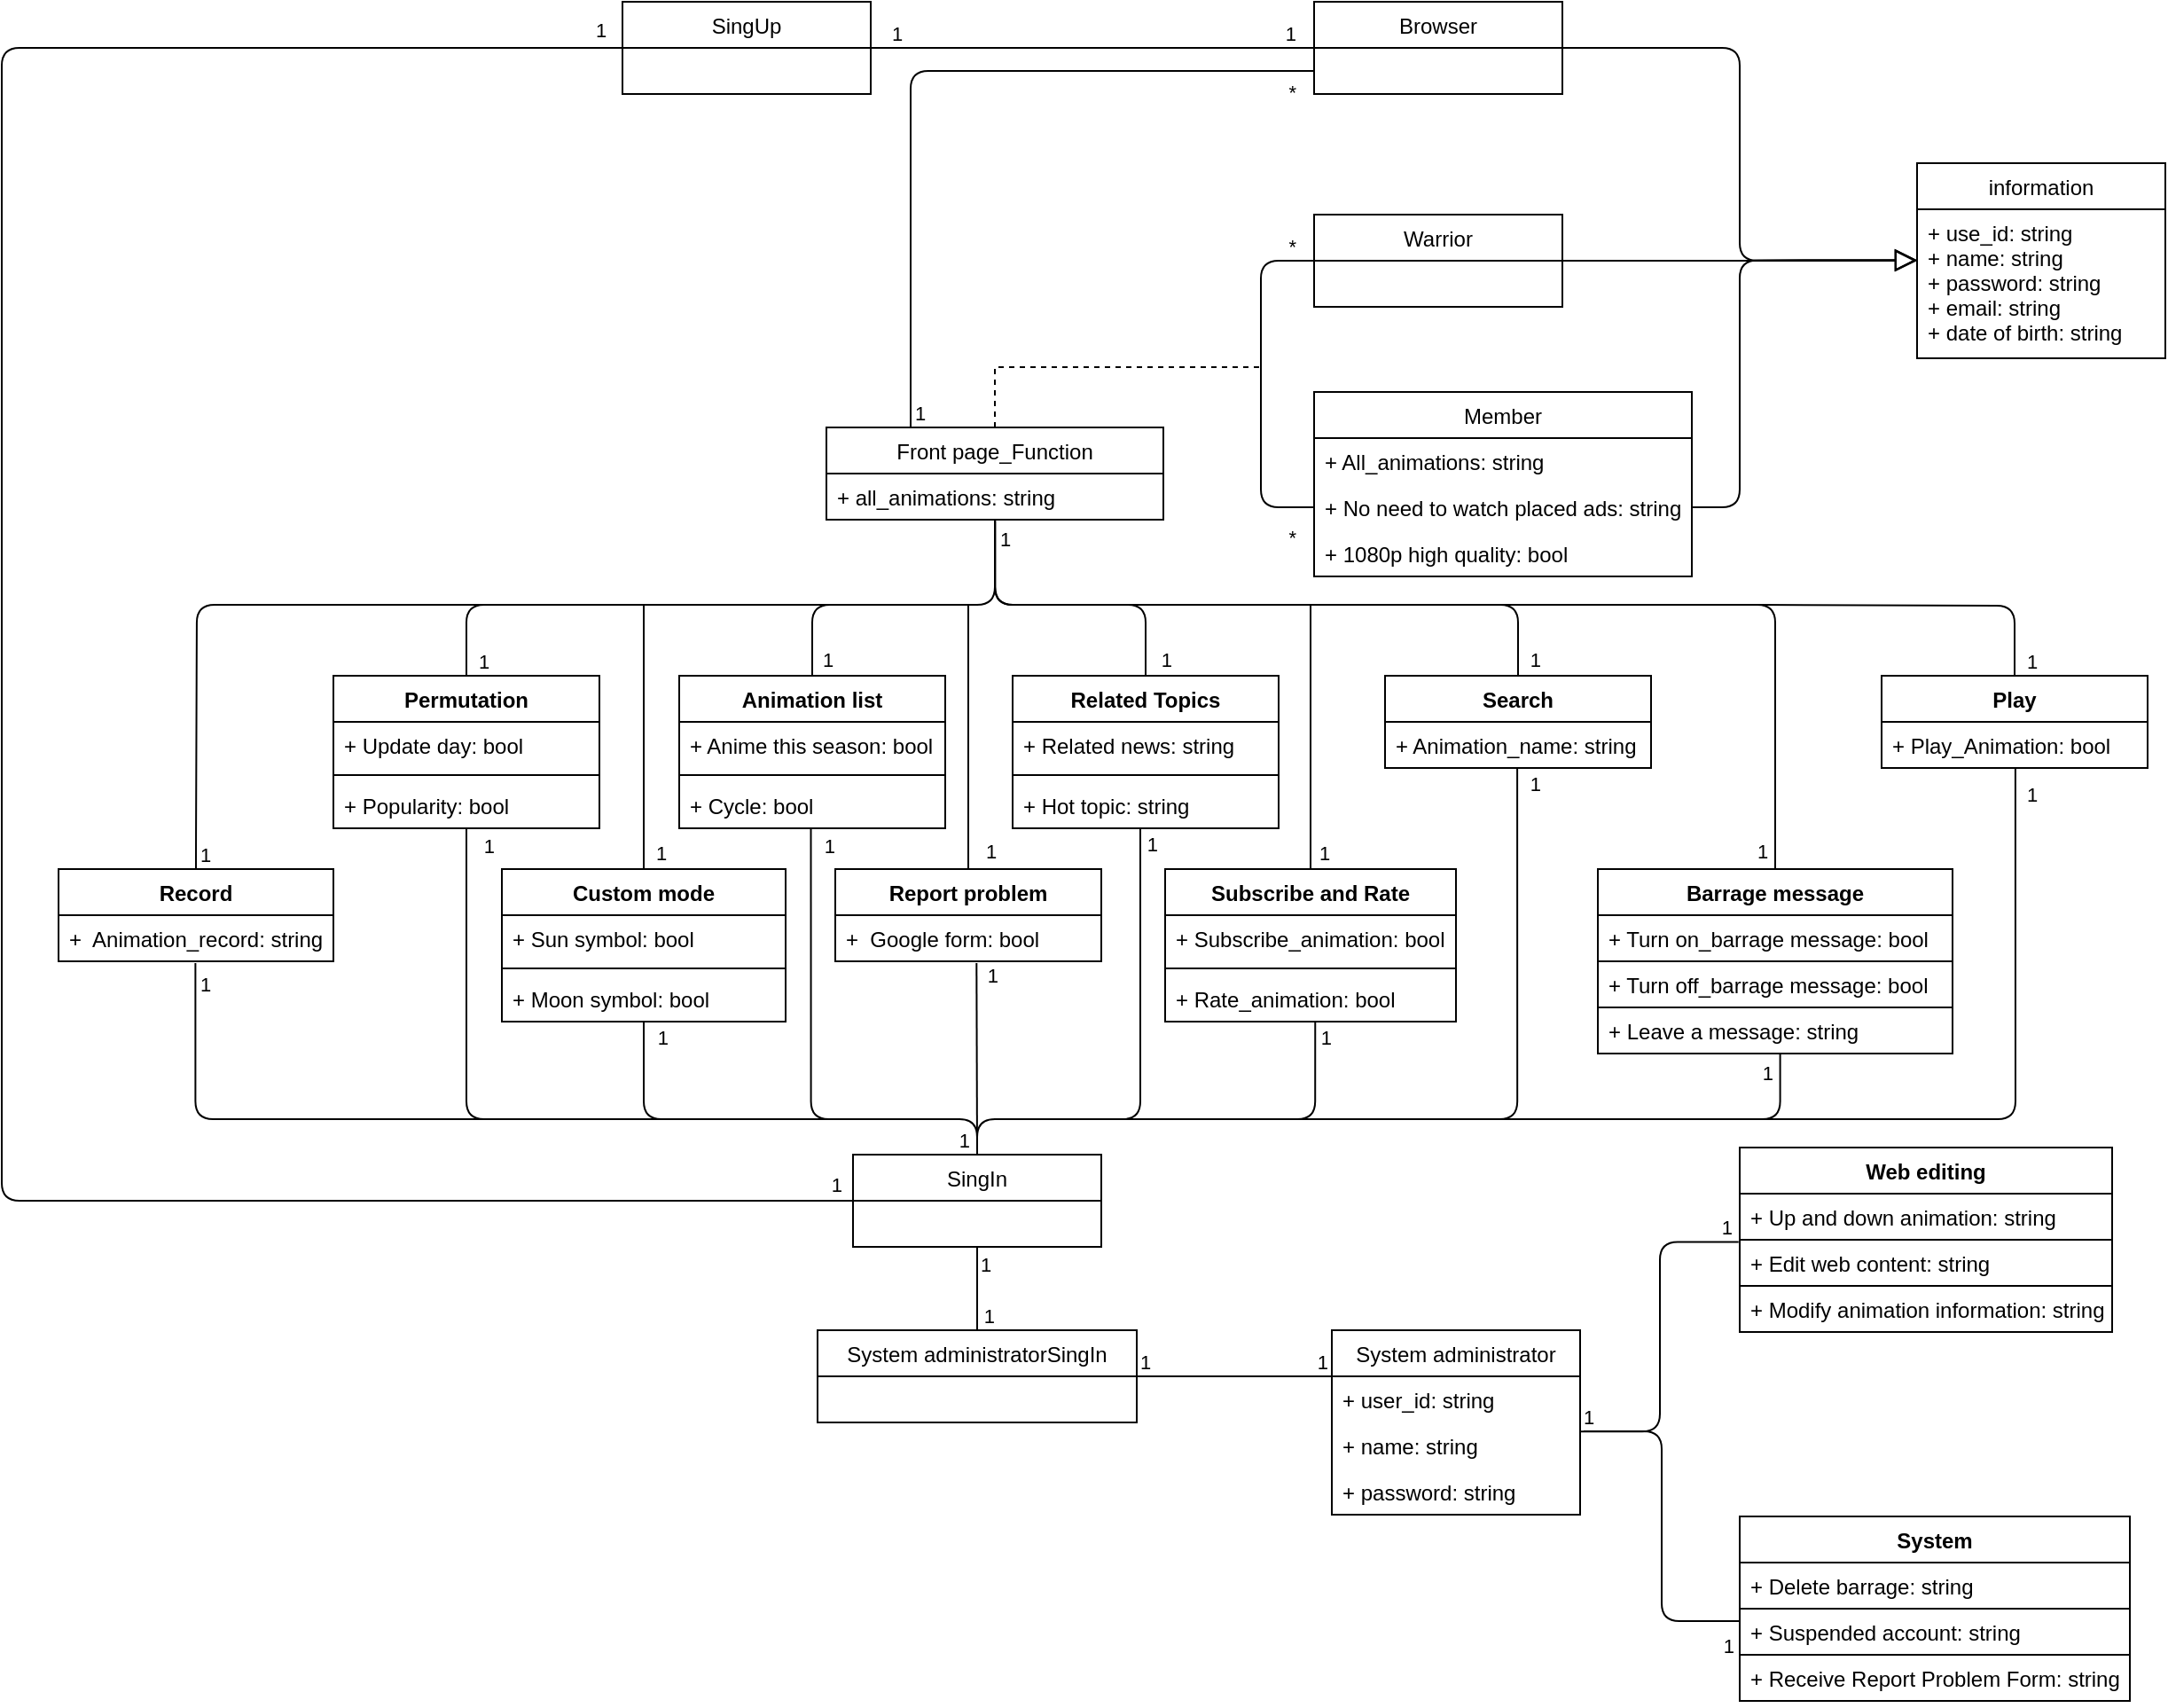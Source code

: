<mxfile version="20.0.1" type="device"><diagram id="tWp7U-NLmgK9PzaAD5RM" name="第1頁"><mxGraphModel dx="2249" dy="794" grid="1" gridSize="10" guides="1" tooltips="1" connect="1" arrows="1" fold="1" page="1" pageScale="1" pageWidth="827" pageHeight="1169" math="0" shadow="0"><root><mxCell id="0"/><mxCell id="1" parent="0"/><mxCell id="ra0GD101B_zufnf_f1cw-1" value="Browser" style="swimlane;fontStyle=0;childLayout=stackLayout;horizontal=1;startSize=26;fillColor=none;horizontalStack=0;resizeParent=1;resizeParentMax=0;resizeLast=0;collapsible=1;marginBottom=0;" parent="1" vertex="1"><mxGeometry x="520" y="130" width="140" height="52" as="geometry"/></mxCell><mxCell id="ra0GD101B_zufnf_f1cw-2" value="Warrior" style="swimlane;fontStyle=0;childLayout=stackLayout;horizontal=1;startSize=26;fillColor=none;horizontalStack=0;resizeParent=1;resizeParentMax=0;resizeLast=0;collapsible=1;marginBottom=0;" parent="1" vertex="1"><mxGeometry x="520" y="250" width="140" height="52" as="geometry"/></mxCell><mxCell id="ra0GD101B_zufnf_f1cw-4" value="information" style="swimlane;fontStyle=0;childLayout=stackLayout;horizontal=1;startSize=26;fillColor=none;horizontalStack=0;resizeParent=1;resizeParentMax=0;resizeLast=0;collapsible=1;marginBottom=0;" parent="1" vertex="1"><mxGeometry x="860" y="221" width="140" height="110" as="geometry"/></mxCell><mxCell id="ra0GD101B_zufnf_f1cw-5" value="+ use_id: string&#10;+ name: string&#10;+ password: string&#10;+ email: string&#10;+ date of birth: string" style="text;strokeColor=none;fillColor=none;align=left;verticalAlign=top;spacingLeft=4;spacingRight=4;overflow=hidden;rotatable=0;points=[[0,0.5],[1,0.5]];portConstraint=eastwest;" parent="ra0GD101B_zufnf_f1cw-4" vertex="1"><mxGeometry y="26" width="140" height="84" as="geometry"/></mxCell><mxCell id="ra0GD101B_zufnf_f1cw-6" value="" style="endArrow=block;endSize=10;endFill=0;html=1;rounded=1;entryX=0;entryY=0.5;entryDx=0;entryDy=0;edgeStyle=orthogonalEdgeStyle;exitX=1;exitY=0.5;exitDx=0;exitDy=0;" parent="1" source="ra0GD101B_zufnf_f1cw-1" target="ra0GD101B_zufnf_f1cw-4" edge="1"><mxGeometry x="0.125" y="80" width="160" relative="1" as="geometry"><mxPoint x="770" y="316" as="sourcePoint"/><mxPoint x="830" y="280" as="targetPoint"/><mxPoint as="offset"/></mxGeometry></mxCell><mxCell id="ra0GD101B_zufnf_f1cw-7" value="" style="endArrow=block;endSize=10;endFill=0;html=1;rounded=1;edgeStyle=orthogonalEdgeStyle;exitX=1;exitY=0.5;exitDx=0;exitDy=0;" parent="1" source="ra0GD101B_zufnf_f1cw-2" edge="1"><mxGeometry x="0.125" y="80" width="160" relative="1" as="geometry"><mxPoint x="610" y="275.66" as="sourcePoint"/><mxPoint x="860" y="275.66" as="targetPoint"/><mxPoint as="offset"/></mxGeometry></mxCell><mxCell id="ra0GD101B_zufnf_f1cw-8" value="" style="endArrow=block;endSize=10;endFill=0;html=1;rounded=1;edgeStyle=orthogonalEdgeStyle;exitX=1;exitY=0.5;exitDx=0;exitDy=0;" parent="1" source="ra0GD101B_zufnf_f1cw-176" edge="1"><mxGeometry x="0.125" y="80" width="160" relative="1" as="geometry"><mxPoint x="660" y="396.0" as="sourcePoint"/><mxPoint x="860" y="275.66" as="targetPoint"/><mxPoint as="offset"/><Array as="points"><mxPoint x="760" y="415"/><mxPoint x="760" y="276"/></Array></mxGeometry></mxCell><mxCell id="ra0GD101B_zufnf_f1cw-9" value="SingUp" style="swimlane;fontStyle=0;childLayout=stackLayout;horizontal=1;startSize=26;fillColor=none;horizontalStack=0;resizeParent=1;resizeParentMax=0;resizeLast=0;collapsible=1;marginBottom=0;" parent="1" vertex="1"><mxGeometry x="130" y="130" width="140" height="52" as="geometry"/></mxCell><mxCell id="ra0GD101B_zufnf_f1cw-11" value="SingIn" style="swimlane;fontStyle=0;childLayout=stackLayout;horizontal=1;startSize=26;fillColor=none;horizontalStack=0;resizeParent=1;resizeParentMax=0;resizeLast=0;collapsible=1;marginBottom=0;" parent="1" vertex="1"><mxGeometry x="260" y="780" width="140" height="52" as="geometry"/></mxCell><mxCell id="ra0GD101B_zufnf_f1cw-13" value="" style="endArrow=none;html=1;edgeStyle=orthogonalEdgeStyle;rounded=0;exitX=1;exitY=0.5;exitDx=0;exitDy=0;entryX=0;entryY=0.5;entryDx=0;entryDy=0;" parent="1" source="ra0GD101B_zufnf_f1cw-9" target="ra0GD101B_zufnf_f1cw-1" edge="1"><mxGeometry relative="1" as="geometry"><mxPoint x="370" y="150" as="sourcePoint"/><mxPoint x="500" y="156" as="targetPoint"/></mxGeometry></mxCell><mxCell id="ra0GD101B_zufnf_f1cw-14" value="1" style="edgeLabel;resizable=0;html=1;align=left;verticalAlign=bottom;" parent="ra0GD101B_zufnf_f1cw-13" connectable="0" vertex="1"><mxGeometry x="-1" relative="1" as="geometry"><mxPoint x="10" as="offset"/></mxGeometry></mxCell><mxCell id="ra0GD101B_zufnf_f1cw-15" value="1" style="edgeLabel;resizable=0;html=1;align=right;verticalAlign=bottom;" parent="ra0GD101B_zufnf_f1cw-13" connectable="0" vertex="1"><mxGeometry x="1" relative="1" as="geometry"><mxPoint x="-10" as="offset"/></mxGeometry></mxCell><mxCell id="ra0GD101B_zufnf_f1cw-16" value="Front page_Function" style="swimlane;fontStyle=0;childLayout=stackLayout;horizontal=1;startSize=26;fillColor=none;horizontalStack=0;resizeParent=1;resizeParentMax=0;resizeLast=0;collapsible=1;marginBottom=0;" parent="1" vertex="1"><mxGeometry x="245" y="370" width="190" height="52" as="geometry"/></mxCell><mxCell id="ra0GD101B_zufnf_f1cw-17" value="+ all_animations: string " style="text;strokeColor=none;fillColor=none;align=left;verticalAlign=top;spacingLeft=4;spacingRight=4;overflow=hidden;rotatable=0;points=[[0,0.5],[1,0.5]];portConstraint=eastwest;" parent="ra0GD101B_zufnf_f1cw-16" vertex="1"><mxGeometry y="26" width="190" height="26" as="geometry"/></mxCell><mxCell id="ra0GD101B_zufnf_f1cw-23" value="" style="endArrow=none;html=1;edgeStyle=orthogonalEdgeStyle;rounded=1;exitX=0;exitY=0.5;exitDx=0;exitDy=0;entryX=0;entryY=0.5;entryDx=0;entryDy=0;" parent="1" source="ra0GD101B_zufnf_f1cw-176" target="ra0GD101B_zufnf_f1cw-2" edge="1"><mxGeometry relative="1" as="geometry"><mxPoint x="520.0" y="396.0" as="sourcePoint"/><mxPoint x="550" y="250" as="targetPoint"/><Array as="points"><mxPoint x="490" y="415"/><mxPoint x="490" y="276"/></Array></mxGeometry></mxCell><mxCell id="ra0GD101B_zufnf_f1cw-26" value="" style="endArrow=none;dashed=1;html=1;rounded=0;edgeStyle=orthogonalEdgeStyle;exitX=0.5;exitY=0;exitDx=0;exitDy=0;" parent="1" source="ra0GD101B_zufnf_f1cw-16" edge="1"><mxGeometry width="50" height="50" relative="1" as="geometry"><mxPoint x="340" y="336" as="sourcePoint"/><mxPoint x="490" y="336" as="targetPoint"/><Array as="points"><mxPoint x="340" y="336"/></Array></mxGeometry></mxCell><mxCell id="ra0GD101B_zufnf_f1cw-31" value="" style="endArrow=none;html=1;edgeStyle=orthogonalEdgeStyle;rounded=1;entryX=0.5;entryY=0;entryDx=0;entryDy=0;exitX=0.501;exitY=1.022;exitDx=0;exitDy=0;exitPerimeter=0;" parent="1" edge="1"><mxGeometry relative="1" as="geometry"><mxPoint x="340.19" y="422.572" as="sourcePoint"/><mxPoint x="635" y="510" as="targetPoint"/><Array as="points"><mxPoint x="340" y="470"/><mxPoint x="635" y="470"/></Array></mxGeometry></mxCell><mxCell id="ra0GD101B_zufnf_f1cw-32" value="1" style="edgeLabel;resizable=0;html=1;align=left;verticalAlign=bottom;" parent="ra0GD101B_zufnf_f1cw-31" connectable="0" vertex="1"><mxGeometry x="-1" relative="1" as="geometry"><mxPoint x="1" y="19" as="offset"/></mxGeometry></mxCell><mxCell id="ra0GD101B_zufnf_f1cw-33" value="1" style="edgeLabel;resizable=0;html=1;align=right;verticalAlign=bottom;" parent="ra0GD101B_zufnf_f1cw-31" connectable="0" vertex="1"><mxGeometry x="1" relative="1" as="geometry"><mxPoint x="13" as="offset"/></mxGeometry></mxCell><mxCell id="ra0GD101B_zufnf_f1cw-36" value="" style="endArrow=none;html=1;edgeStyle=orthogonalEdgeStyle;rounded=1;exitX=0.493;exitY=1;exitDx=0;exitDy=0;exitPerimeter=0;entryX=0.5;entryY=0;entryDx=0;entryDy=0;" parent="1" target="ra0GD101B_zufnf_f1cw-85" edge="1"><mxGeometry relative="1" as="geometry"><mxPoint x="340.02" y="422" as="sourcePoint"/><mxPoint x="415" y="500" as="targetPoint"/><Array as="points"><mxPoint x="340" y="470"/><mxPoint x="425" y="470"/></Array></mxGeometry></mxCell><mxCell id="ra0GD101B_zufnf_f1cw-38" value="1" style="edgeLabel;resizable=0;html=1;align=right;verticalAlign=bottom;" parent="ra0GD101B_zufnf_f1cw-36" connectable="0" vertex="1"><mxGeometry x="1" relative="1" as="geometry"><mxPoint x="15" as="offset"/></mxGeometry></mxCell><mxCell id="ra0GD101B_zufnf_f1cw-41" value="" style="endArrow=none;html=1;edgeStyle=orthogonalEdgeStyle;rounded=1;exitX=0.5;exitY=0;exitDx=0;exitDy=0;" parent="1" source="ra0GD101B_zufnf_f1cw-81" edge="1"><mxGeometry relative="1" as="geometry"><mxPoint x="235" y="510" as="sourcePoint"/><mxPoint x="340" y="430" as="targetPoint"/><Array as="points"><mxPoint x="237" y="470"/><mxPoint x="340" y="470"/></Array></mxGeometry></mxCell><mxCell id="ra0GD101B_zufnf_f1cw-42" value="1" style="edgeLabel;resizable=0;html=1;align=left;verticalAlign=bottom;" parent="ra0GD101B_zufnf_f1cw-41" connectable="0" vertex="1"><mxGeometry x="-1" relative="1" as="geometry"><mxPoint x="4" y="-1" as="offset"/></mxGeometry></mxCell><mxCell id="ra0GD101B_zufnf_f1cw-47" value="" style="endArrow=none;html=1;edgeStyle=orthogonalEdgeStyle;rounded=1;exitX=0.5;exitY=0;exitDx=0;exitDy=0;" parent="1" source="ra0GD101B_zufnf_f1cw-77" edge="1"><mxGeometry relative="1" as="geometry"><mxPoint x="55" y="510" as="sourcePoint"/><mxPoint x="260" y="470" as="targetPoint"/><Array as="points"><mxPoint x="42" y="470"/></Array></mxGeometry></mxCell><mxCell id="ra0GD101B_zufnf_f1cw-48" value="1" style="edgeLabel;resizable=0;html=1;align=left;verticalAlign=bottom;" parent="ra0GD101B_zufnf_f1cw-47" connectable="0" vertex="1"><mxGeometry x="-1" relative="1" as="geometry"><mxPoint x="5" as="offset"/></mxGeometry></mxCell><mxCell id="ra0GD101B_zufnf_f1cw-52" value="" style="endArrow=none;html=1;edgeStyle=orthogonalEdgeStyle;rounded=1;exitX=0.25;exitY=0;exitDx=0;exitDy=0;entryX=0;entryY=0.75;entryDx=0;entryDy=0;" parent="1" source="ra0GD101B_zufnf_f1cw-16" target="ra0GD101B_zufnf_f1cw-1" edge="1"><mxGeometry relative="1" as="geometry"><mxPoint x="320" y="240" as="sourcePoint"/><mxPoint x="480" y="240" as="targetPoint"/></mxGeometry></mxCell><mxCell id="ra0GD101B_zufnf_f1cw-53" value="1" style="edgeLabel;resizable=0;html=1;align=left;verticalAlign=bottom;" parent="ra0GD101B_zufnf_f1cw-52" connectable="0" vertex="1"><mxGeometry x="-1" relative="1" as="geometry"/></mxCell><mxCell id="ra0GD101B_zufnf_f1cw-54" value="*" style="edgeLabel;resizable=0;html=1;align=right;verticalAlign=bottom;" parent="ra0GD101B_zufnf_f1cw-52" connectable="0" vertex="1"><mxGeometry x="1" relative="1" as="geometry"><mxPoint x="-10" y="20" as="offset"/></mxGeometry></mxCell><mxCell id="ra0GD101B_zufnf_f1cw-55" value="*" style="edgeLabel;resizable=0;html=1;align=right;verticalAlign=bottom;" parent="1" connectable="0" vertex="1"><mxGeometry x="510.0" y="276" as="geometry"/></mxCell><mxCell id="ra0GD101B_zufnf_f1cw-56" value="*" style="edgeLabel;resizable=0;html=1;align=right;verticalAlign=bottom;" parent="1" connectable="0" vertex="1"><mxGeometry x="510.0" y="440" as="geometry"/></mxCell><mxCell id="ra0GD101B_zufnf_f1cw-60" value="" style="endArrow=none;html=1;edgeStyle=orthogonalEdgeStyle;rounded=1;exitX=0.5;exitY=0;exitDx=0;exitDy=0;" parent="1" source="ra0GD101B_zufnf_f1cw-100" edge="1"><mxGeometry relative="1" as="geometry"><mxPoint x="142" y="610" as="sourcePoint"/><mxPoint x="142" y="470" as="targetPoint"/></mxGeometry></mxCell><mxCell id="ra0GD101B_zufnf_f1cw-61" value="1" style="edgeLabel;resizable=0;html=1;align=left;verticalAlign=bottom;" parent="ra0GD101B_zufnf_f1cw-60" connectable="0" vertex="1"><mxGeometry x="-1" relative="1" as="geometry"><mxPoint x="5" y="-1" as="offset"/></mxGeometry></mxCell><mxCell id="ra0GD101B_zufnf_f1cw-67" value="" style="endArrow=none;html=1;rounded=1;exitX=0.5;exitY=0;exitDx=0;exitDy=0;" parent="1" source="ra0GD101B_zufnf_f1cw-98" edge="1"><mxGeometry relative="1" as="geometry"><mxPoint x="325" y="555" as="sourcePoint"/><mxPoint x="325" y="470" as="targetPoint"/></mxGeometry></mxCell><mxCell id="ra0GD101B_zufnf_f1cw-68" value="1" style="edgeLabel;resizable=0;html=1;align=left;verticalAlign=bottom;" parent="ra0GD101B_zufnf_f1cw-67" connectable="0" vertex="1"><mxGeometry x="-1" relative="1" as="geometry"><mxPoint x="8" y="-2" as="offset"/></mxGeometry></mxCell><mxCell id="ra0GD101B_zufnf_f1cw-73" value="" style="endArrow=none;html=1;rounded=1;exitX=0.5;exitY=0;exitDx=0;exitDy=0;" parent="1" source="ra0GD101B_zufnf_f1cw-93" edge="1"><mxGeometry relative="1" as="geometry"><mxPoint x="516.055" y="609.86" as="sourcePoint"/><mxPoint x="518" y="470" as="targetPoint"/></mxGeometry></mxCell><mxCell id="ra0GD101B_zufnf_f1cw-74" value="1" style="edgeLabel;resizable=0;html=1;align=left;verticalAlign=bottom;" parent="ra0GD101B_zufnf_f1cw-73" connectable="0" vertex="1"><mxGeometry x="-1" relative="1" as="geometry"><mxPoint x="3" y="-1" as="offset"/></mxGeometry></mxCell><mxCell id="ra0GD101B_zufnf_f1cw-77" value="Permutation" style="swimlane;fontStyle=1;align=center;verticalAlign=top;childLayout=stackLayout;horizontal=1;startSize=26;horizontalStack=0;resizeParent=1;resizeParentMax=0;resizeLast=0;collapsible=1;marginBottom=0;" parent="1" vertex="1"><mxGeometry x="-33" y="510" width="150" height="86" as="geometry"/></mxCell><mxCell id="ra0GD101B_zufnf_f1cw-78" value="+ Update day: bool" style="text;strokeColor=none;fillColor=none;align=left;verticalAlign=top;spacingLeft=4;spacingRight=4;overflow=hidden;rotatable=0;points=[[0,0.5],[1,0.5]];portConstraint=eastwest;" parent="ra0GD101B_zufnf_f1cw-77" vertex="1"><mxGeometry y="26" width="150" height="26" as="geometry"/></mxCell><mxCell id="ra0GD101B_zufnf_f1cw-79" value="" style="line;strokeWidth=1;fillColor=none;align=left;verticalAlign=middle;spacingTop=-1;spacingLeft=3;spacingRight=3;rotatable=0;labelPosition=right;points=[];portConstraint=eastwest;" parent="ra0GD101B_zufnf_f1cw-77" vertex="1"><mxGeometry y="52" width="150" height="8" as="geometry"/></mxCell><mxCell id="ra0GD101B_zufnf_f1cw-80" value="+ Popularity: bool" style="text;strokeColor=none;fillColor=none;align=left;verticalAlign=top;spacingLeft=4;spacingRight=4;overflow=hidden;rotatable=0;points=[[0,0.5],[1,0.5]];portConstraint=eastwest;" parent="ra0GD101B_zufnf_f1cw-77" vertex="1"><mxGeometry y="60" width="150" height="26" as="geometry"/></mxCell><mxCell id="ra0GD101B_zufnf_f1cw-81" value="Animation list" style="swimlane;fontStyle=1;align=center;verticalAlign=top;childLayout=stackLayout;horizontal=1;startSize=26;horizontalStack=0;resizeParent=1;resizeParentMax=0;resizeLast=0;collapsible=1;marginBottom=0;" parent="1" vertex="1"><mxGeometry x="162" y="510" width="150" height="86" as="geometry"/></mxCell><mxCell id="ra0GD101B_zufnf_f1cw-82" value="+ Anime this season: bool" style="text;strokeColor=none;fillColor=none;align=left;verticalAlign=top;spacingLeft=4;spacingRight=4;overflow=hidden;rotatable=0;points=[[0,0.5],[1,0.5]];portConstraint=eastwest;" parent="ra0GD101B_zufnf_f1cw-81" vertex="1"><mxGeometry y="26" width="150" height="26" as="geometry"/></mxCell><mxCell id="ra0GD101B_zufnf_f1cw-83" value="" style="line;strokeWidth=1;fillColor=none;align=left;verticalAlign=middle;spacingTop=-1;spacingLeft=3;spacingRight=3;rotatable=0;labelPosition=right;points=[];portConstraint=eastwest;" parent="ra0GD101B_zufnf_f1cw-81" vertex="1"><mxGeometry y="52" width="150" height="8" as="geometry"/></mxCell><mxCell id="ra0GD101B_zufnf_f1cw-84" value="+ Cycle: bool" style="text;strokeColor=none;fillColor=none;align=left;verticalAlign=top;spacingLeft=4;spacingRight=4;overflow=hidden;rotatable=0;points=[[0,0.5],[1,0.5]];portConstraint=eastwest;" parent="ra0GD101B_zufnf_f1cw-81" vertex="1"><mxGeometry y="60" width="150" height="26" as="geometry"/></mxCell><mxCell id="ra0GD101B_zufnf_f1cw-85" value="Related Topics" style="swimlane;fontStyle=1;align=center;verticalAlign=top;childLayout=stackLayout;horizontal=1;startSize=26;horizontalStack=0;resizeParent=1;resizeParentMax=0;resizeLast=0;collapsible=1;marginBottom=0;" parent="1" vertex="1"><mxGeometry x="350" y="510" width="150" height="86" as="geometry"/></mxCell><mxCell id="ra0GD101B_zufnf_f1cw-86" value="+ Related news: string" style="text;strokeColor=none;fillColor=none;align=left;verticalAlign=top;spacingLeft=4;spacingRight=4;overflow=hidden;rotatable=0;points=[[0,0.5],[1,0.5]];portConstraint=eastwest;" parent="ra0GD101B_zufnf_f1cw-85" vertex="1"><mxGeometry y="26" width="150" height="26" as="geometry"/></mxCell><mxCell id="ra0GD101B_zufnf_f1cw-87" value="" style="line;strokeWidth=1;fillColor=none;align=left;verticalAlign=middle;spacingTop=-1;spacingLeft=3;spacingRight=3;rotatable=0;labelPosition=right;points=[];portConstraint=eastwest;" parent="ra0GD101B_zufnf_f1cw-85" vertex="1"><mxGeometry y="52" width="150" height="8" as="geometry"/></mxCell><mxCell id="ra0GD101B_zufnf_f1cw-88" value="+ Hot topic: string" style="text;strokeColor=none;fillColor=none;align=left;verticalAlign=top;spacingLeft=4;spacingRight=4;overflow=hidden;rotatable=0;points=[[0,0.5],[1,0.5]];portConstraint=eastwest;" parent="ra0GD101B_zufnf_f1cw-85" vertex="1"><mxGeometry y="60" width="150" height="26" as="geometry"/></mxCell><mxCell id="ra0GD101B_zufnf_f1cw-89" value="Search" style="swimlane;fontStyle=1;align=center;verticalAlign=top;childLayout=stackLayout;horizontal=1;startSize=26;horizontalStack=0;resizeParent=1;resizeParentMax=0;resizeLast=0;collapsible=1;marginBottom=0;" parent="1" vertex="1"><mxGeometry x="560" y="510" width="150" height="52" as="geometry"/></mxCell><mxCell id="ra0GD101B_zufnf_f1cw-90" value="+ Animation_name: string " style="text;strokeColor=none;fillColor=none;align=left;verticalAlign=top;spacingLeft=4;spacingRight=4;overflow=hidden;rotatable=0;points=[[0,0.5],[1,0.5]];portConstraint=eastwest;" parent="ra0GD101B_zufnf_f1cw-89" vertex="1"><mxGeometry y="26" width="150" height="26" as="geometry"/></mxCell><mxCell id="ra0GD101B_zufnf_f1cw-93" value="Subscribe and Rate" style="swimlane;fontStyle=1;align=center;verticalAlign=top;childLayout=stackLayout;horizontal=1;startSize=26;horizontalStack=0;resizeParent=1;resizeParentMax=0;resizeLast=0;collapsible=1;marginBottom=0;" parent="1" vertex="1"><mxGeometry x="436" y="619" width="164" height="86" as="geometry"/></mxCell><mxCell id="ra0GD101B_zufnf_f1cw-94" value="+ Subscribe_animation: bool" style="text;strokeColor=none;fillColor=none;align=left;verticalAlign=top;spacingLeft=4;spacingRight=4;overflow=hidden;rotatable=0;points=[[0,0.5],[1,0.5]];portConstraint=eastwest;" parent="ra0GD101B_zufnf_f1cw-93" vertex="1"><mxGeometry y="26" width="164" height="26" as="geometry"/></mxCell><mxCell id="ra0GD101B_zufnf_f1cw-95" value="" style="line;strokeWidth=1;fillColor=none;align=left;verticalAlign=middle;spacingTop=-1;spacingLeft=3;spacingRight=3;rotatable=0;labelPosition=right;points=[];portConstraint=eastwest;" parent="ra0GD101B_zufnf_f1cw-93" vertex="1"><mxGeometry y="52" width="164" height="8" as="geometry"/></mxCell><mxCell id="ra0GD101B_zufnf_f1cw-96" value="+ Rate_animation: bool" style="text;strokeColor=none;fillColor=none;align=left;verticalAlign=top;spacingLeft=4;spacingRight=4;overflow=hidden;rotatable=0;points=[[0,0.5],[1,0.5]];portConstraint=eastwest;" parent="ra0GD101B_zufnf_f1cw-93" vertex="1"><mxGeometry y="60" width="164" height="26" as="geometry"/></mxCell><mxCell id="ra0GD101B_zufnf_f1cw-98" value="Report problem" style="swimlane;fontStyle=1;align=center;verticalAlign=top;childLayout=stackLayout;horizontal=1;startSize=26;horizontalStack=0;resizeParent=1;resizeParentMax=0;resizeLast=0;collapsible=1;marginBottom=0;" parent="1" vertex="1"><mxGeometry x="250" y="619" width="150" height="52" as="geometry"/></mxCell><mxCell id="ra0GD101B_zufnf_f1cw-99" value="+  Google form: bool" style="text;strokeColor=none;fillColor=none;align=left;verticalAlign=top;spacingLeft=4;spacingRight=4;overflow=hidden;rotatable=0;points=[[0,0.5],[1,0.5]];portConstraint=eastwest;" parent="ra0GD101B_zufnf_f1cw-98" vertex="1"><mxGeometry y="26" width="150" height="26" as="geometry"/></mxCell><mxCell id="ra0GD101B_zufnf_f1cw-100" value="Custom mode" style="swimlane;fontStyle=1;align=center;verticalAlign=top;childLayout=stackLayout;horizontal=1;startSize=26;horizontalStack=0;resizeParent=1;resizeParentMax=0;resizeLast=0;collapsible=1;marginBottom=0;" parent="1" vertex="1"><mxGeometry x="62" y="619" width="160" height="86" as="geometry"/></mxCell><mxCell id="ra0GD101B_zufnf_f1cw-101" value="+ Sun symbol: bool" style="text;strokeColor=none;fillColor=none;align=left;verticalAlign=top;spacingLeft=4;spacingRight=4;overflow=hidden;rotatable=0;points=[[0,0.5],[1,0.5]];portConstraint=eastwest;" parent="ra0GD101B_zufnf_f1cw-100" vertex="1"><mxGeometry y="26" width="160" height="26" as="geometry"/></mxCell><mxCell id="ra0GD101B_zufnf_f1cw-102" value="" style="line;strokeWidth=1;fillColor=none;align=left;verticalAlign=middle;spacingTop=-1;spacingLeft=3;spacingRight=3;rotatable=0;labelPosition=right;points=[];portConstraint=eastwest;" parent="ra0GD101B_zufnf_f1cw-100" vertex="1"><mxGeometry y="52" width="160" height="8" as="geometry"/></mxCell><mxCell id="ra0GD101B_zufnf_f1cw-103" value="+ Moon symbol: bool" style="text;strokeColor=none;fillColor=none;align=left;verticalAlign=top;spacingLeft=4;spacingRight=4;overflow=hidden;rotatable=0;points=[[0,0.5],[1,0.5]];portConstraint=eastwest;" parent="ra0GD101B_zufnf_f1cw-100" vertex="1"><mxGeometry y="60" width="160" height="26" as="geometry"/></mxCell><mxCell id="ra0GD101B_zufnf_f1cw-108" value="Record" style="swimlane;fontStyle=1;align=center;verticalAlign=top;childLayout=stackLayout;horizontal=1;startSize=26;horizontalStack=0;resizeParent=1;resizeParentMax=0;resizeLast=0;collapsible=1;marginBottom=0;" parent="1" vertex="1"><mxGeometry x="-188" y="619" width="155" height="52" as="geometry"/></mxCell><mxCell id="ra0GD101B_zufnf_f1cw-109" value="+  Animation_record: string" style="text;strokeColor=none;fillColor=none;align=left;verticalAlign=top;spacingLeft=4;spacingRight=4;overflow=hidden;rotatable=0;points=[[0,0.5],[1,0.5]];portConstraint=eastwest;" parent="ra0GD101B_zufnf_f1cw-108" vertex="1"><mxGeometry y="26" width="155" height="26" as="geometry"/></mxCell><mxCell id="ra0GD101B_zufnf_f1cw-110" value="" style="endArrow=none;html=1;edgeStyle=orthogonalEdgeStyle;rounded=1;exitX=0.5;exitY=0;exitDx=0;exitDy=0;" parent="1" source="ra0GD101B_zufnf_f1cw-108" edge="1"><mxGeometry relative="1" as="geometry"><mxPoint x="240" y="720" as="sourcePoint"/><mxPoint x="70" y="470" as="targetPoint"/><Array as="points"><mxPoint x="-110" y="610"/><mxPoint x="-110" y="610"/><mxPoint x="-110" y="470"/></Array></mxGeometry></mxCell><mxCell id="ra0GD101B_zufnf_f1cw-111" value="1" style="edgeLabel;resizable=0;html=1;align=left;verticalAlign=bottom;" parent="ra0GD101B_zufnf_f1cw-110" connectable="0" vertex="1"><mxGeometry x="-1" relative="1" as="geometry"/></mxCell><mxCell id="ra0GD101B_zufnf_f1cw-119" value="Barrage message" style="swimlane;fontStyle=1;align=center;verticalAlign=top;childLayout=stackLayout;horizontal=1;startSize=26;horizontalStack=0;resizeParent=1;resizeParentMax=0;resizeLast=0;collapsible=1;marginBottom=0;strokeColor=default;" parent="1" vertex="1"><mxGeometry x="680" y="619" width="200" height="104" as="geometry"/></mxCell><mxCell id="ra0GD101B_zufnf_f1cw-120" value="+ Turn on_barrage message: bool" style="text;strokeColor=none;fillColor=none;align=left;verticalAlign=top;spacingLeft=4;spacingRight=4;overflow=hidden;rotatable=0;points=[[0,0.5],[1,0.5]];portConstraint=eastwest;" parent="ra0GD101B_zufnf_f1cw-119" vertex="1"><mxGeometry y="26" width="200" height="26" as="geometry"/></mxCell><mxCell id="ra0GD101B_zufnf_f1cw-121" value="+ Turn off_barrage message: bool" style="text;strokeColor=default;fillColor=none;align=left;verticalAlign=top;spacingLeft=4;spacingRight=4;overflow=hidden;rotatable=0;points=[[0,0.5],[1,0.5]];portConstraint=eastwest;" parent="ra0GD101B_zufnf_f1cw-119" vertex="1"><mxGeometry y="52" width="200" height="26" as="geometry"/></mxCell><mxCell id="ra0GD101B_zufnf_f1cw-122" value="+ Leave a message: string" style="text;strokeColor=none;fillColor=none;align=left;verticalAlign=top;spacingLeft=4;spacingRight=4;overflow=hidden;rotatable=0;points=[[0,0.5],[1,0.5]];portConstraint=eastwest;" parent="ra0GD101B_zufnf_f1cw-119" vertex="1"><mxGeometry y="78" width="200" height="26" as="geometry"/></mxCell><mxCell id="ra0GD101B_zufnf_f1cw-124" value="" style="endArrow=none;html=1;edgeStyle=orthogonalEdgeStyle;rounded=1;exitX=0.5;exitY=0;exitDx=0;exitDy=0;" parent="1" source="ra0GD101B_zufnf_f1cw-119" edge="1"><mxGeometry relative="1" as="geometry"><mxPoint x="780" y="560" as="sourcePoint"/><mxPoint x="590" y="470" as="targetPoint"/><Array as="points"><mxPoint x="780" y="470"/></Array></mxGeometry></mxCell><mxCell id="ra0GD101B_zufnf_f1cw-125" value="1" style="edgeLabel;resizable=0;html=1;align=left;verticalAlign=bottom;" parent="ra0GD101B_zufnf_f1cw-124" connectable="0" vertex="1"><mxGeometry x="-1" relative="1" as="geometry"><mxPoint x="-12" y="-2" as="offset"/></mxGeometry></mxCell><mxCell id="ra0GD101B_zufnf_f1cw-126" value="" style="endArrow=none;html=1;edgeStyle=orthogonalEdgeStyle;rounded=1;entryX=0.5;entryY=0;entryDx=0;entryDy=0;exitX=0.498;exitY=1.038;exitDx=0;exitDy=0;exitPerimeter=0;" parent="1" source="ra0GD101B_zufnf_f1cw-109" target="ra0GD101B_zufnf_f1cw-11" edge="1"><mxGeometry relative="1" as="geometry"><mxPoint x="-110" y="690" as="sourcePoint"/><mxPoint x="170" y="760" as="targetPoint"/><Array as="points"><mxPoint x="-111" y="760"/><mxPoint x="330" y="760"/></Array></mxGeometry></mxCell><mxCell id="ra0GD101B_zufnf_f1cw-127" value="1" style="edgeLabel;resizable=0;html=1;align=left;verticalAlign=bottom;" parent="ra0GD101B_zufnf_f1cw-126" connectable="0" vertex="1"><mxGeometry x="-1" relative="1" as="geometry"><mxPoint x="1" y="21" as="offset"/></mxGeometry></mxCell><mxCell id="ra0GD101B_zufnf_f1cw-128" value="1" style="edgeLabel;resizable=0;html=1;align=right;verticalAlign=bottom;" parent="ra0GD101B_zufnf_f1cw-126" connectable="0" vertex="1"><mxGeometry x="1" relative="1" as="geometry"><mxPoint x="-4" as="offset"/></mxGeometry></mxCell><mxCell id="ra0GD101B_zufnf_f1cw-132" value="" style="endArrow=none;html=1;rounded=1;entryX=0.531;entryY=1.038;entryDx=0;entryDy=0;entryPerimeter=0;" parent="1" target="ra0GD101B_zufnf_f1cw-99" edge="1"><mxGeometry width="50" height="50" relative="1" as="geometry"><mxPoint x="330" y="780" as="sourcePoint"/><mxPoint x="330" y="680" as="targetPoint"/></mxGeometry></mxCell><mxCell id="ra0GD101B_zufnf_f1cw-133" value="" style="endArrow=none;html=1;edgeStyle=orthogonalEdgeStyle;rounded=1;exitX=0.5;exitY=0;exitDx=0;exitDy=0;entryX=0.514;entryY=0.996;entryDx=0;entryDy=0;entryPerimeter=0;" parent="1" source="ra0GD101B_zufnf_f1cw-11" target="ra0GD101B_zufnf_f1cw-122" edge="1"><mxGeometry relative="1" as="geometry"><mxPoint x="680" y="760" as="sourcePoint"/><mxPoint x="783" y="730" as="targetPoint"/><Array as="points"><mxPoint x="330" y="760"/><mxPoint x="783" y="760"/></Array></mxGeometry></mxCell><mxCell id="ra0GD101B_zufnf_f1cw-135" value="1" style="edgeLabel;resizable=0;html=1;align=right;verticalAlign=bottom;" parent="ra0GD101B_zufnf_f1cw-133" connectable="0" vertex="1"><mxGeometry x="1" relative="1" as="geometry"><mxPoint x="-3" y="20" as="offset"/></mxGeometry></mxCell><mxCell id="ra0GD101B_zufnf_f1cw-141" value="1" style="edgeLabel;resizable=0;html=1;align=right;verticalAlign=bottom;" parent="1" connectable="0" vertex="1"><mxGeometry x="250" y="614.996" as="geometry"/></mxCell><mxCell id="ra0GD101B_zufnf_f1cw-142" value="1" style="edgeLabel;resizable=0;html=1;align=right;verticalAlign=bottom;" parent="1" connectable="0" vertex="1"><mxGeometry x="156" y="722.996" as="geometry"/></mxCell><mxCell id="ra0GD101B_zufnf_f1cw-143" value="1" style="edgeLabel;resizable=0;html=1;align=right;verticalAlign=bottom;" parent="1" connectable="0" vertex="1"><mxGeometry x="58" y="614.996" as="geometry"/></mxCell><mxCell id="ra0GD101B_zufnf_f1cw-144" value="1" style="edgeLabel;resizable=0;html=1;align=right;verticalAlign=bottom;" parent="1" connectable="0" vertex="1"><mxGeometry x="342" y="687.996" as="geometry"/></mxCell><mxCell id="ra0GD101B_zufnf_f1cw-145" value="1" style="edgeLabel;resizable=0;html=1;align=right;verticalAlign=bottom;" parent="1" connectable="0" vertex="1"><mxGeometry x="432" y="613.996" as="geometry"/></mxCell><mxCell id="ra0GD101B_zufnf_f1cw-146" value="1" style="edgeLabel;resizable=0;html=1;align=right;verticalAlign=bottom;" parent="1" connectable="0" vertex="1"><mxGeometry x="530" y="722.996" as="geometry"/></mxCell><mxCell id="ra0GD101B_zufnf_f1cw-147" value="1" style="edgeLabel;resizable=0;html=1;align=right;verticalAlign=bottom;" parent="1" connectable="0" vertex="1"><mxGeometry x="648" y="579.996" as="geometry"/></mxCell><mxCell id="ra0GD101B_zufnf_f1cw-148" value="" style="endArrow=none;html=1;edgeStyle=orthogonalEdgeStyle;rounded=1;" parent="1" target="ra0GD101B_zufnf_f1cw-80" edge="1"><mxGeometry relative="1" as="geometry"><mxPoint x="70" y="760" as="sourcePoint"/><mxPoint x="41.85" y="649.5" as="targetPoint"/><Array as="points"><mxPoint x="42" y="760"/></Array></mxGeometry></mxCell><mxCell id="ra0GD101B_zufnf_f1cw-151" value="" style="endArrow=none;html=1;edgeStyle=orthogonalEdgeStyle;rounded=1;exitX=0.5;exitY=1;exitDx=0;exitDy=0;" parent="1" source="ra0GD101B_zufnf_f1cw-100" edge="1"><mxGeometry relative="1" as="geometry"><mxPoint x="150" y="740" as="sourcePoint"/><mxPoint x="180" y="760" as="targetPoint"/><Array as="points"><mxPoint x="142" y="760"/></Array></mxGeometry></mxCell><mxCell id="ra0GD101B_zufnf_f1cw-154" value="" style="endArrow=none;html=1;edgeStyle=orthogonalEdgeStyle;rounded=1;entryX=0.495;entryY=0.995;entryDx=0;entryDy=0;entryPerimeter=0;" parent="1" target="ra0GD101B_zufnf_f1cw-84" edge="1"><mxGeometry relative="1" as="geometry"><mxPoint x="270" y="760" as="sourcePoint"/><mxPoint x="390" y="710" as="targetPoint"/><Array as="points"><mxPoint x="236" y="760"/></Array></mxGeometry></mxCell><mxCell id="ra0GD101B_zufnf_f1cw-157" value="" style="endArrow=none;html=1;edgeStyle=orthogonalEdgeStyle;rounded=1;entryX=0.48;entryY=1.012;entryDx=0;entryDy=0;entryPerimeter=0;" parent="1" target="ra0GD101B_zufnf_f1cw-88" edge="1"><mxGeometry relative="1" as="geometry"><mxPoint x="380" y="760" as="sourcePoint"/><mxPoint x="550" y="730" as="targetPoint"/><Array as="points"><mxPoint x="422" y="760"/></Array></mxGeometry></mxCell><mxCell id="ra0GD101B_zufnf_f1cw-160" value="" style="endArrow=none;html=1;edgeStyle=orthogonalEdgeStyle;rounded=1;entryX=0.516;entryY=1;entryDx=0;entryDy=0;entryPerimeter=0;" parent="1" target="ra0GD101B_zufnf_f1cw-96" edge="1"><mxGeometry relative="1" as="geometry"><mxPoint x="490" y="760" as="sourcePoint"/><mxPoint x="650" y="730" as="targetPoint"/><Array as="points"><mxPoint x="521" y="760"/></Array></mxGeometry></mxCell><mxCell id="ra0GD101B_zufnf_f1cw-163" value="" style="endArrow=none;html=1;edgeStyle=orthogonalEdgeStyle;rounded=1;entryX=0.497;entryY=1.011;entryDx=0;entryDy=0;entryPerimeter=0;" parent="1" target="ra0GD101B_zufnf_f1cw-90" edge="1"><mxGeometry relative="1" as="geometry"><mxPoint x="610" y="760" as="sourcePoint"/><mxPoint x="635" y="580" as="targetPoint"/><Array as="points"><mxPoint x="635" y="760"/></Array></mxGeometry></mxCell><mxCell id="ra0GD101B_zufnf_f1cw-166" value="" style="endArrow=none;html=1;edgeStyle=orthogonalEdgeStyle;rounded=1;entryX=0;entryY=0.5;entryDx=0;entryDy=0;exitX=0;exitY=0.5;exitDx=0;exitDy=0;" parent="1" source="ra0GD101B_zufnf_f1cw-9" target="ra0GD101B_zufnf_f1cw-11" edge="1"><mxGeometry relative="1" as="geometry"><mxPoint x="-40" y="820" as="sourcePoint"/><mxPoint x="120" y="820" as="targetPoint"/><Array as="points"><mxPoint x="-220" y="156"/><mxPoint x="-220" y="806"/></Array></mxGeometry></mxCell><mxCell id="ra0GD101B_zufnf_f1cw-167" value="1" style="edgeLabel;resizable=0;html=1;align=left;verticalAlign=bottom;" parent="ra0GD101B_zufnf_f1cw-166" connectable="0" vertex="1"><mxGeometry x="-1" relative="1" as="geometry"><mxPoint x="-17" y="-2" as="offset"/></mxGeometry></mxCell><mxCell id="ra0GD101B_zufnf_f1cw-168" value="1" style="edgeLabel;resizable=0;html=1;align=right;verticalAlign=bottom;" parent="ra0GD101B_zufnf_f1cw-166" connectable="0" vertex="1"><mxGeometry x="1" relative="1" as="geometry"><mxPoint x="-6" y="-1" as="offset"/></mxGeometry></mxCell><mxCell id="ra0GD101B_zufnf_f1cw-170" value="System administratorSingIn" style="swimlane;fontStyle=0;childLayout=stackLayout;horizontal=1;startSize=26;fillColor=none;horizontalStack=0;resizeParent=1;resizeParentMax=0;resizeLast=0;collapsible=1;marginBottom=0;" parent="1" vertex="1"><mxGeometry x="240" y="879" width="180" height="52" as="geometry"/></mxCell><mxCell id="ra0GD101B_zufnf_f1cw-171" value="" style="endArrow=none;html=1;rounded=1;exitX=0.5;exitY=1;exitDx=0;exitDy=0;entryX=0.5;entryY=0;entryDx=0;entryDy=0;" parent="1" source="ra0GD101B_zufnf_f1cw-11" target="ra0GD101B_zufnf_f1cw-170" edge="1"><mxGeometry relative="1" as="geometry"><mxPoint x="370" y="850" as="sourcePoint"/><mxPoint x="530" y="850" as="targetPoint"/></mxGeometry></mxCell><mxCell id="ra0GD101B_zufnf_f1cw-172" value="1" style="edgeLabel;resizable=0;html=1;align=left;verticalAlign=bottom;" parent="ra0GD101B_zufnf_f1cw-171" connectable="0" vertex="1"><mxGeometry x="-1" relative="1" as="geometry"><mxPoint y="18" as="offset"/></mxGeometry></mxCell><mxCell id="ra0GD101B_zufnf_f1cw-173" value="1" style="edgeLabel;resizable=0;html=1;align=right;verticalAlign=bottom;" parent="ra0GD101B_zufnf_f1cw-171" connectable="0" vertex="1"><mxGeometry x="1" relative="1" as="geometry"><mxPoint x="10" as="offset"/></mxGeometry></mxCell><mxCell id="ra0GD101B_zufnf_f1cw-174" value="Member" style="swimlane;fontStyle=0;childLayout=stackLayout;horizontal=1;startSize=26;fillColor=none;horizontalStack=0;resizeParent=1;resizeParentMax=0;resizeLast=0;collapsible=1;marginBottom=0;" parent="1" vertex="1"><mxGeometry x="520" y="350" width="213" height="104" as="geometry"/></mxCell><mxCell id="ra0GD101B_zufnf_f1cw-175" value="+ All_animations: string" style="text;strokeColor=none;fillColor=none;align=left;verticalAlign=top;spacingLeft=4;spacingRight=4;overflow=hidden;rotatable=0;points=[[0,0.5],[1,0.5]];portConstraint=eastwest;" parent="ra0GD101B_zufnf_f1cw-174" vertex="1"><mxGeometry y="26" width="213" height="26" as="geometry"/></mxCell><mxCell id="ra0GD101B_zufnf_f1cw-176" value="+ No need to watch placed ads: string" style="text;strokeColor=none;fillColor=none;align=left;verticalAlign=top;spacingLeft=4;spacingRight=4;overflow=hidden;rotatable=0;points=[[0,0.5],[1,0.5]];portConstraint=eastwest;" parent="ra0GD101B_zufnf_f1cw-174" vertex="1"><mxGeometry y="52" width="213" height="26" as="geometry"/></mxCell><mxCell id="ra0GD101B_zufnf_f1cw-177" value="+ 1080p high quality: bool" style="text;strokeColor=none;fillColor=none;align=left;verticalAlign=top;spacingLeft=4;spacingRight=4;overflow=hidden;rotatable=0;points=[[0,0.5],[1,0.5]];portConstraint=eastwest;" parent="ra0GD101B_zufnf_f1cw-174" vertex="1"><mxGeometry y="78" width="213" height="26" as="geometry"/></mxCell><mxCell id="ra0GD101B_zufnf_f1cw-178" value="" style="endArrow=none;html=1;rounded=1;exitX=1;exitY=0.5;exitDx=0;exitDy=0;entryX=0;entryY=0.25;entryDx=0;entryDy=0;" parent="1" source="ra0GD101B_zufnf_f1cw-170" target="ra0GD101B_zufnf_f1cw-181" edge="1"><mxGeometry relative="1" as="geometry"><mxPoint x="570" y="900" as="sourcePoint"/><mxPoint x="510" y="905" as="targetPoint"/></mxGeometry></mxCell><mxCell id="ra0GD101B_zufnf_f1cw-179" value="1" style="edgeLabel;resizable=0;html=1;align=left;verticalAlign=bottom;" parent="ra0GD101B_zufnf_f1cw-178" connectable="0" vertex="1"><mxGeometry x="-1" relative="1" as="geometry"/></mxCell><mxCell id="ra0GD101B_zufnf_f1cw-180" value="1" style="edgeLabel;resizable=0;html=1;align=right;verticalAlign=bottom;" parent="ra0GD101B_zufnf_f1cw-178" connectable="0" vertex="1"><mxGeometry x="1" relative="1" as="geometry"><mxPoint x="-2" as="offset"/></mxGeometry></mxCell><mxCell id="ra0GD101B_zufnf_f1cw-181" value="System administrator" style="swimlane;fontStyle=0;childLayout=stackLayout;horizontal=1;startSize=26;fillColor=none;horizontalStack=0;resizeParent=1;resizeParentMax=0;resizeLast=0;collapsible=1;marginBottom=0;" parent="1" vertex="1"><mxGeometry x="530" y="879" width="140" height="104" as="geometry"/></mxCell><mxCell id="ra0GD101B_zufnf_f1cw-182" value="+ user_id: string" style="text;strokeColor=none;fillColor=none;align=left;verticalAlign=top;spacingLeft=4;spacingRight=4;overflow=hidden;rotatable=0;points=[[0,0.5],[1,0.5]];portConstraint=eastwest;" parent="ra0GD101B_zufnf_f1cw-181" vertex="1"><mxGeometry y="26" width="140" height="26" as="geometry"/></mxCell><mxCell id="ra0GD101B_zufnf_f1cw-183" value="+ name: string" style="text;strokeColor=none;fillColor=none;align=left;verticalAlign=top;spacingLeft=4;spacingRight=4;overflow=hidden;rotatable=0;points=[[0,0.5],[1,0.5]];portConstraint=eastwest;" parent="ra0GD101B_zufnf_f1cw-181" vertex="1"><mxGeometry y="52" width="140" height="26" as="geometry"/></mxCell><mxCell id="ra0GD101B_zufnf_f1cw-184" value="+ password: string" style="text;strokeColor=none;fillColor=none;align=left;verticalAlign=top;spacingLeft=4;spacingRight=4;overflow=hidden;rotatable=0;points=[[0,0.5],[1,0.5]];portConstraint=eastwest;" parent="ra0GD101B_zufnf_f1cw-181" vertex="1"><mxGeometry y="78" width="140" height="26" as="geometry"/></mxCell><mxCell id="ra0GD101B_zufnf_f1cw-188" value="Web editing" style="swimlane;fontStyle=1;align=center;verticalAlign=top;childLayout=stackLayout;horizontal=1;startSize=26;horizontalStack=0;resizeParent=1;resizeParentMax=0;resizeLast=0;collapsible=1;marginBottom=0;strokeColor=default;" parent="1" vertex="1"><mxGeometry x="760" y="776" width="210" height="104" as="geometry"/></mxCell><mxCell id="ra0GD101B_zufnf_f1cw-189" value="+ Up and down animation: string" style="text;strokeColor=none;fillColor=none;align=left;verticalAlign=top;spacingLeft=4;spacingRight=4;overflow=hidden;rotatable=0;points=[[0,0.5],[1,0.5]];portConstraint=eastwest;" parent="ra0GD101B_zufnf_f1cw-188" vertex="1"><mxGeometry y="26" width="210" height="26" as="geometry"/></mxCell><mxCell id="ra0GD101B_zufnf_f1cw-190" value="+ Edit web content: string" style="text;strokeColor=default;fillColor=none;align=left;verticalAlign=top;spacingLeft=4;spacingRight=4;overflow=hidden;rotatable=0;points=[[0,0.5],[1,0.5]];portConstraint=eastwest;" parent="ra0GD101B_zufnf_f1cw-188" vertex="1"><mxGeometry y="52" width="210" height="26" as="geometry"/></mxCell><mxCell id="ra0GD101B_zufnf_f1cw-191" value="+ Modify animation information: string" style="text;strokeColor=none;fillColor=none;align=left;verticalAlign=top;spacingLeft=4;spacingRight=4;overflow=hidden;rotatable=0;points=[[0,0.5],[1,0.5]];portConstraint=eastwest;" parent="ra0GD101B_zufnf_f1cw-188" vertex="1"><mxGeometry y="78" width="210" height="26" as="geometry"/></mxCell><mxCell id="ra0GD101B_zufnf_f1cw-192" value="System" style="swimlane;fontStyle=1;align=center;verticalAlign=top;childLayout=stackLayout;horizontal=1;startSize=26;horizontalStack=0;resizeParent=1;resizeParentMax=0;resizeLast=0;collapsible=1;marginBottom=0;strokeColor=default;" parent="1" vertex="1"><mxGeometry x="760" y="984" width="220" height="104" as="geometry"/></mxCell><mxCell id="ra0GD101B_zufnf_f1cw-193" value="+ Delete barrage: string" style="text;strokeColor=none;fillColor=none;align=left;verticalAlign=top;spacingLeft=4;spacingRight=4;overflow=hidden;rotatable=0;points=[[0,0.5],[1,0.5]];portConstraint=eastwest;" parent="ra0GD101B_zufnf_f1cw-192" vertex="1"><mxGeometry y="26" width="220" height="26" as="geometry"/></mxCell><mxCell id="ra0GD101B_zufnf_f1cw-194" value="+ Suspended account: string" style="text;strokeColor=default;fillColor=none;align=left;verticalAlign=top;spacingLeft=4;spacingRight=4;overflow=hidden;rotatable=0;points=[[0,0.5],[1,0.5]];portConstraint=eastwest;" parent="ra0GD101B_zufnf_f1cw-192" vertex="1"><mxGeometry y="52" width="220" height="26" as="geometry"/></mxCell><mxCell id="ra0GD101B_zufnf_f1cw-195" value="+ Receive Report Problem Form: string" style="text;strokeColor=none;fillColor=none;align=left;verticalAlign=top;spacingLeft=4;spacingRight=4;overflow=hidden;rotatable=0;points=[[0,0.5],[1,0.5]];portConstraint=eastwest;" parent="ra0GD101B_zufnf_f1cw-192" vertex="1"><mxGeometry y="78" width="220" height="26" as="geometry"/></mxCell><mxCell id="ra0GD101B_zufnf_f1cw-196" value="" style="endArrow=none;html=1;edgeStyle=orthogonalEdgeStyle;rounded=1;exitX=1;exitY=0.198;exitDx=0;exitDy=0;exitPerimeter=0;entryX=-0.003;entryY=0.049;entryDx=0;entryDy=0;entryPerimeter=0;" parent="1" source="ra0GD101B_zufnf_f1cw-183" target="ra0GD101B_zufnf_f1cw-190" edge="1"><mxGeometry relative="1" as="geometry"><mxPoint x="740" y="930" as="sourcePoint"/><mxPoint x="900" y="930" as="targetPoint"/></mxGeometry></mxCell><mxCell id="ra0GD101B_zufnf_f1cw-197" value="1" style="edgeLabel;resizable=0;html=1;align=left;verticalAlign=bottom;" parent="ra0GD101B_zufnf_f1cw-196" connectable="0" vertex="1"><mxGeometry x="-1" relative="1" as="geometry"/></mxCell><mxCell id="ra0GD101B_zufnf_f1cw-198" value="1" style="edgeLabel;resizable=0;html=1;align=right;verticalAlign=bottom;" parent="ra0GD101B_zufnf_f1cw-196" connectable="0" vertex="1"><mxGeometry x="1" relative="1" as="geometry"><mxPoint x="-3" as="offset"/></mxGeometry></mxCell><mxCell id="ra0GD101B_zufnf_f1cw-203" value="" style="endArrow=none;html=1;edgeStyle=orthogonalEdgeStyle;rounded=1;entryX=-0.001;entryY=0.268;entryDx=0;entryDy=0;entryPerimeter=0;" parent="1" target="ra0GD101B_zufnf_f1cw-194" edge="1"><mxGeometry relative="1" as="geometry"><mxPoint x="672" y="936" as="sourcePoint"/><mxPoint x="754.68" y="1042.904" as="targetPoint"/><Array as="points"><mxPoint x="716" y="936"/><mxPoint x="716" y="1043"/><mxPoint x="760" y="1043"/></Array></mxGeometry></mxCell><mxCell id="ra0GD101B_zufnf_f1cw-206" value="1" style="edgeLabel;resizable=0;html=1;align=right;verticalAlign=bottom;" parent="1" connectable="0" vertex="1"><mxGeometry x="757.001" y="1065.004" as="geometry"/></mxCell><mxCell id="tJGIMMW9Tbp_q1tIy-1b-3" value="Play" style="swimlane;fontStyle=1;align=center;verticalAlign=top;childLayout=stackLayout;horizontal=1;startSize=26;horizontalStack=0;resizeParent=1;resizeParentMax=0;resizeLast=0;collapsible=1;marginBottom=0;" vertex="1" parent="1"><mxGeometry x="840" y="510" width="150" height="52" as="geometry"/></mxCell><mxCell id="tJGIMMW9Tbp_q1tIy-1b-4" value="+ Play_Animation: bool " style="text;strokeColor=none;fillColor=none;align=left;verticalAlign=top;spacingLeft=4;spacingRight=4;overflow=hidden;rotatable=0;points=[[0,0.5],[1,0.5]];portConstraint=eastwest;" vertex="1" parent="tJGIMMW9Tbp_q1tIy-1b-3"><mxGeometry y="26" width="150" height="26" as="geometry"/></mxCell><mxCell id="tJGIMMW9Tbp_q1tIy-1b-5" value="" style="endArrow=none;html=1;edgeStyle=orthogonalEdgeStyle;rounded=1;entryX=0.5;entryY=0;entryDx=0;entryDy=0;strokeColor=default;" edge="1" parent="1" target="tJGIMMW9Tbp_q1tIy-1b-3"><mxGeometry relative="1" as="geometry"><mxPoint x="770" y="470" as="sourcePoint"/><mxPoint x="1020" y="470" as="targetPoint"/></mxGeometry></mxCell><mxCell id="tJGIMMW9Tbp_q1tIy-1b-8" value="1" style="edgeLabel;resizable=0;html=1;align=left;verticalAlign=bottom;" connectable="0" vertex="1" parent="1"><mxGeometry x="920" y="510" as="geometry"/></mxCell><mxCell id="tJGIMMW9Tbp_q1tIy-1b-9" value="" style="endArrow=none;html=1;edgeStyle=orthogonalEdgeStyle;rounded=1;strokeColor=default;exitX=0.503;exitY=1.013;exitDx=0;exitDy=0;exitPerimeter=0;" edge="1" parent="1" source="tJGIMMW9Tbp_q1tIy-1b-4"><mxGeometry relative="1" as="geometry"><mxPoint x="940" y="665" as="sourcePoint"/><mxPoint x="770" y="760" as="targetPoint"/><Array as="points"><mxPoint x="916" y="760"/></Array></mxGeometry></mxCell><mxCell id="tJGIMMW9Tbp_q1tIy-1b-10" value="1" style="edgeLabel;resizable=0;html=1;align=left;verticalAlign=bottom;" connectable="0" vertex="1" parent="1"><mxGeometry x="920" y="585" as="geometry"/></mxCell></root></mxGraphModel></diagram></mxfile>